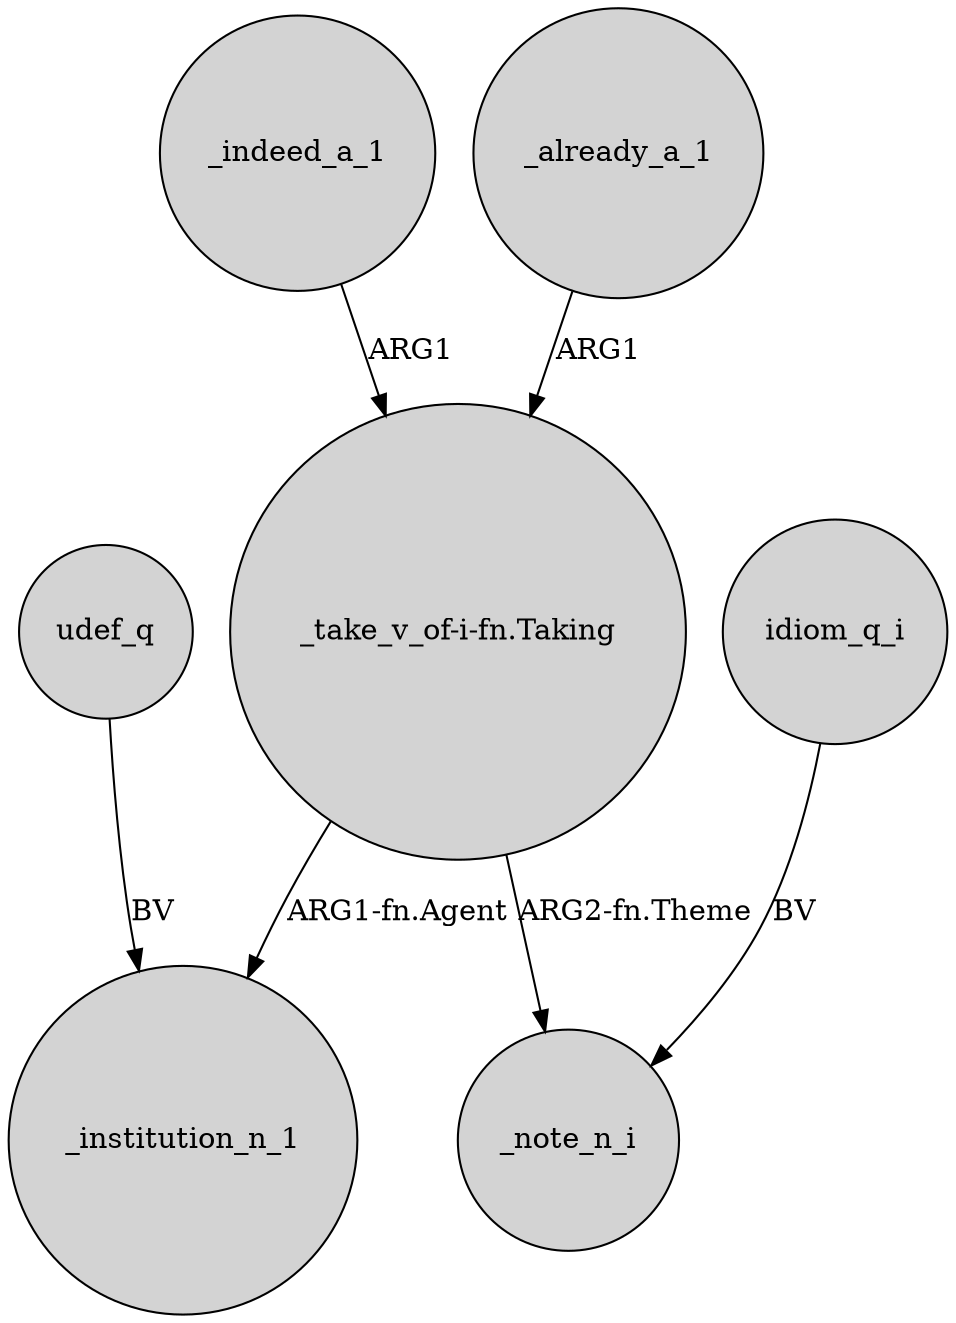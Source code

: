digraph {
	node [shape=circle style=filled]
	"_take_v_of-i-fn.Taking" -> _institution_n_1 [label="ARG1-fn.Agent"]
	_indeed_a_1 -> "_take_v_of-i-fn.Taking" [label=ARG1]
	_already_a_1 -> "_take_v_of-i-fn.Taking" [label=ARG1]
	idiom_q_i -> _note_n_i [label=BV]
	udef_q -> _institution_n_1 [label=BV]
	"_take_v_of-i-fn.Taking" -> _note_n_i [label="ARG2-fn.Theme"]
}
